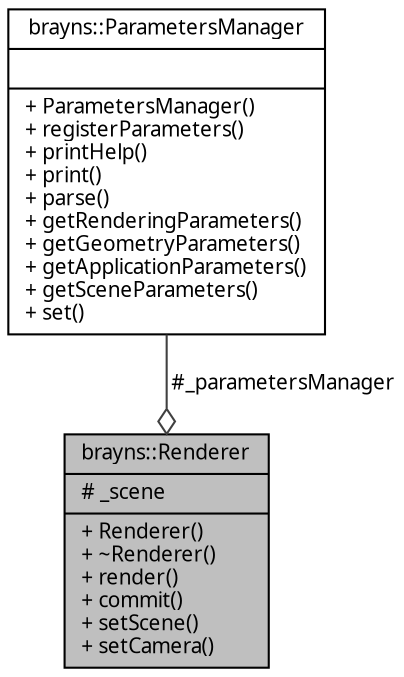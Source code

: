 digraph "brayns::Renderer"
{
  edge [fontname="Sans",fontsize="10",labelfontname="Sans",labelfontsize="10"];
  node [fontname="Sans",fontsize="10",shape=record];
  Node1 [label="{brayns::Renderer\n|# _scene\l|+ Renderer()\l+ ~Renderer()\l+ render()\l+ commit()\l+ setScene()\l+ setCamera()\l}",height=0.2,width=0.4,color="black", fillcolor="grey75", style="filled" fontcolor="black"];
  Node2 -> Node1 [color="grey25",fontsize="10",style="solid",label=" #_parametersManager" ,arrowhead="odiamond",fontname="Sans"];
  Node2 [label="{brayns::ParametersManager\n||+ ParametersManager()\l+ registerParameters()\l+ printHelp()\l+ print()\l+ parse()\l+ getRenderingParameters()\l+ getGeometryParameters()\l+ getApplicationParameters()\l+ getSceneParameters()\l+ set()\l}",height=0.2,width=0.4,color="black", fillcolor="white", style="filled",URL="$classbrayns_1_1_parameters_manager.html",tooltip="Class managing all parameters registered by the application. "];
}
